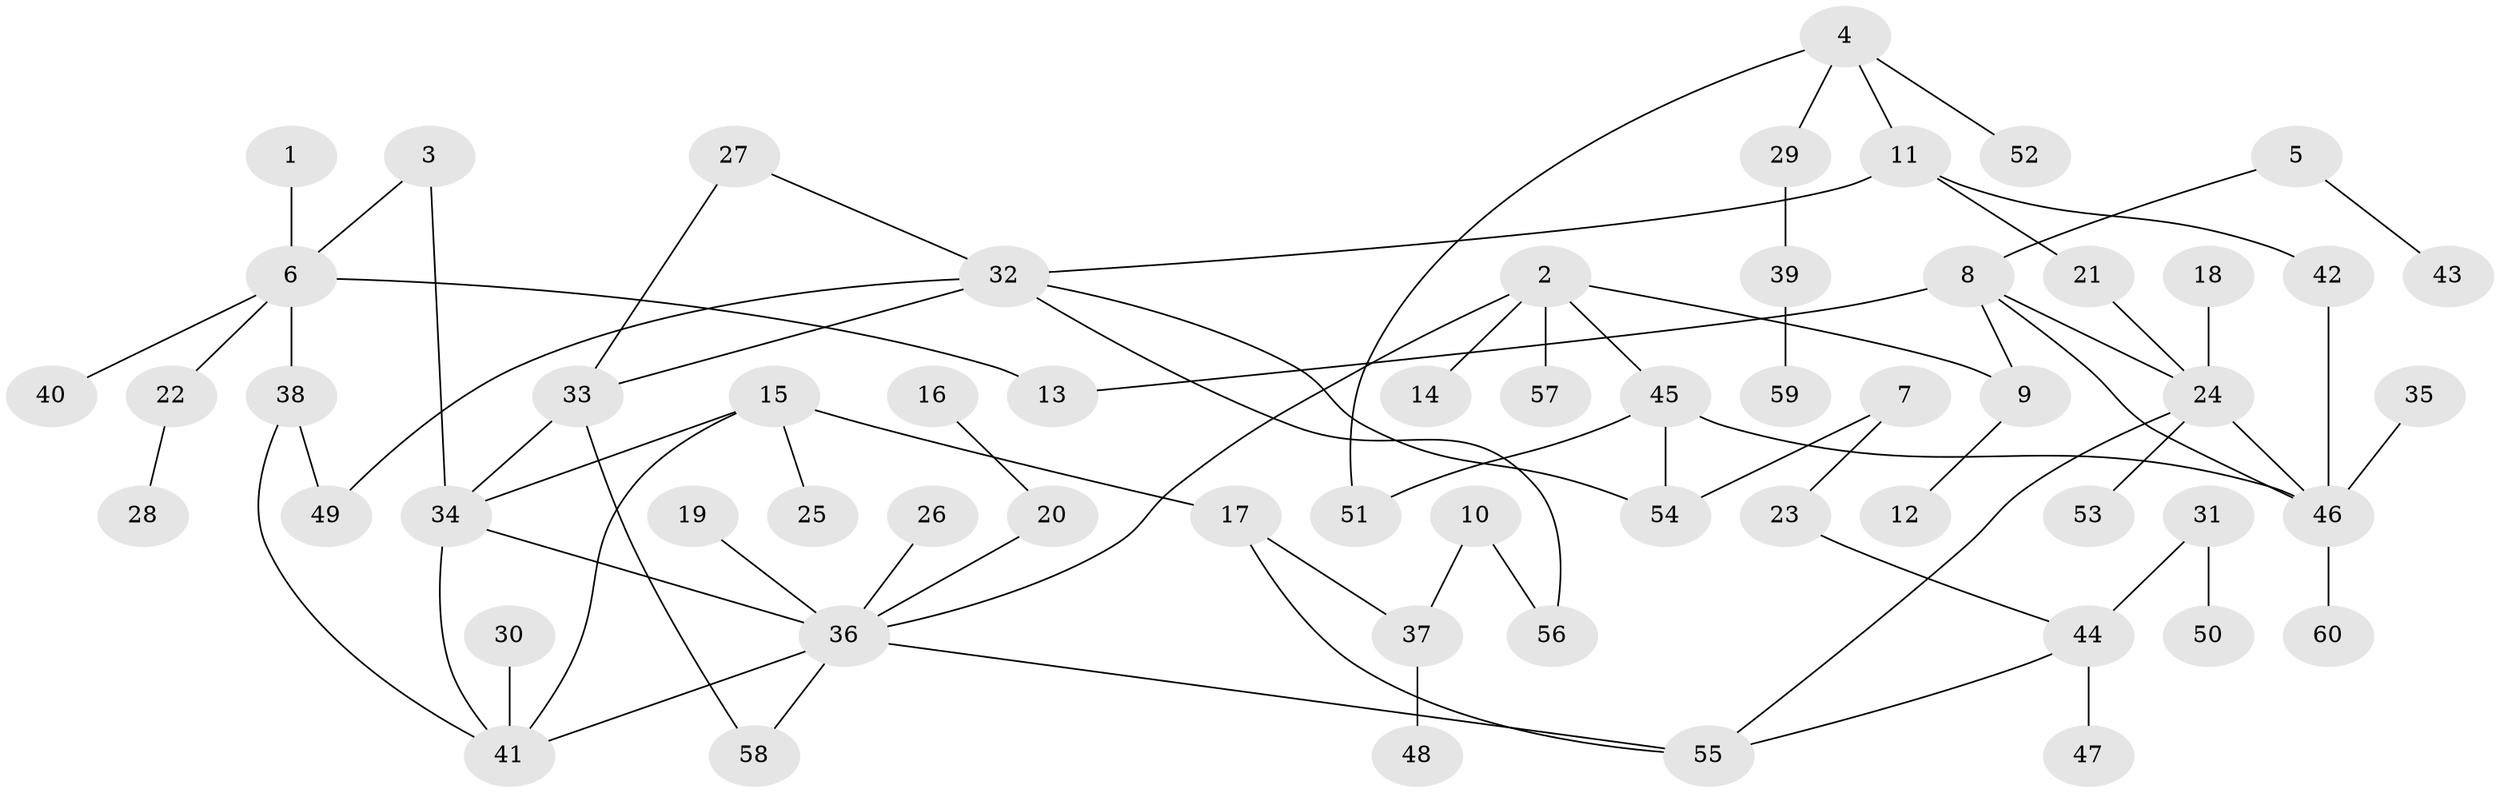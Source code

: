 // original degree distribution, {2: 0.31666666666666665, 6: 0.03333333333333333, 3: 0.18333333333333332, 4: 0.08333333333333333, 1: 0.3416666666666667, 5: 0.041666666666666664}
// Generated by graph-tools (version 1.1) at 2025/49/03/09/25 03:49:18]
// undirected, 60 vertices, 76 edges
graph export_dot {
graph [start="1"]
  node [color=gray90,style=filled];
  1;
  2;
  3;
  4;
  5;
  6;
  7;
  8;
  9;
  10;
  11;
  12;
  13;
  14;
  15;
  16;
  17;
  18;
  19;
  20;
  21;
  22;
  23;
  24;
  25;
  26;
  27;
  28;
  29;
  30;
  31;
  32;
  33;
  34;
  35;
  36;
  37;
  38;
  39;
  40;
  41;
  42;
  43;
  44;
  45;
  46;
  47;
  48;
  49;
  50;
  51;
  52;
  53;
  54;
  55;
  56;
  57;
  58;
  59;
  60;
  1 -- 6 [weight=1.0];
  2 -- 9 [weight=1.0];
  2 -- 14 [weight=1.0];
  2 -- 36 [weight=1.0];
  2 -- 45 [weight=1.0];
  2 -- 57 [weight=1.0];
  3 -- 6 [weight=1.0];
  3 -- 34 [weight=1.0];
  4 -- 11 [weight=1.0];
  4 -- 29 [weight=1.0];
  4 -- 51 [weight=1.0];
  4 -- 52 [weight=1.0];
  5 -- 8 [weight=1.0];
  5 -- 43 [weight=1.0];
  6 -- 13 [weight=1.0];
  6 -- 22 [weight=1.0];
  6 -- 38 [weight=1.0];
  6 -- 40 [weight=1.0];
  7 -- 23 [weight=1.0];
  7 -- 54 [weight=1.0];
  8 -- 9 [weight=1.0];
  8 -- 13 [weight=1.0];
  8 -- 24 [weight=1.0];
  8 -- 46 [weight=1.0];
  9 -- 12 [weight=1.0];
  10 -- 37 [weight=1.0];
  10 -- 56 [weight=1.0];
  11 -- 21 [weight=1.0];
  11 -- 32 [weight=1.0];
  11 -- 42 [weight=1.0];
  15 -- 17 [weight=1.0];
  15 -- 25 [weight=1.0];
  15 -- 34 [weight=1.0];
  15 -- 41 [weight=1.0];
  16 -- 20 [weight=1.0];
  17 -- 37 [weight=1.0];
  17 -- 55 [weight=1.0];
  18 -- 24 [weight=1.0];
  19 -- 36 [weight=1.0];
  20 -- 36 [weight=1.0];
  21 -- 24 [weight=1.0];
  22 -- 28 [weight=1.0];
  23 -- 44 [weight=1.0];
  24 -- 46 [weight=1.0];
  24 -- 53 [weight=1.0];
  24 -- 55 [weight=1.0];
  26 -- 36 [weight=1.0];
  27 -- 32 [weight=1.0];
  27 -- 33 [weight=1.0];
  29 -- 39 [weight=1.0];
  30 -- 41 [weight=1.0];
  31 -- 44 [weight=1.0];
  31 -- 50 [weight=1.0];
  32 -- 33 [weight=1.0];
  32 -- 49 [weight=1.0];
  32 -- 54 [weight=1.0];
  32 -- 56 [weight=1.0];
  33 -- 34 [weight=1.0];
  33 -- 58 [weight=1.0];
  34 -- 36 [weight=1.0];
  34 -- 41 [weight=1.0];
  35 -- 46 [weight=1.0];
  36 -- 41 [weight=1.0];
  36 -- 55 [weight=1.0];
  36 -- 58 [weight=1.0];
  37 -- 48 [weight=1.0];
  38 -- 41 [weight=1.0];
  38 -- 49 [weight=1.0];
  39 -- 59 [weight=1.0];
  42 -- 46 [weight=1.0];
  44 -- 47 [weight=1.0];
  44 -- 55 [weight=1.0];
  45 -- 46 [weight=1.0];
  45 -- 51 [weight=1.0];
  45 -- 54 [weight=1.0];
  46 -- 60 [weight=1.0];
}
